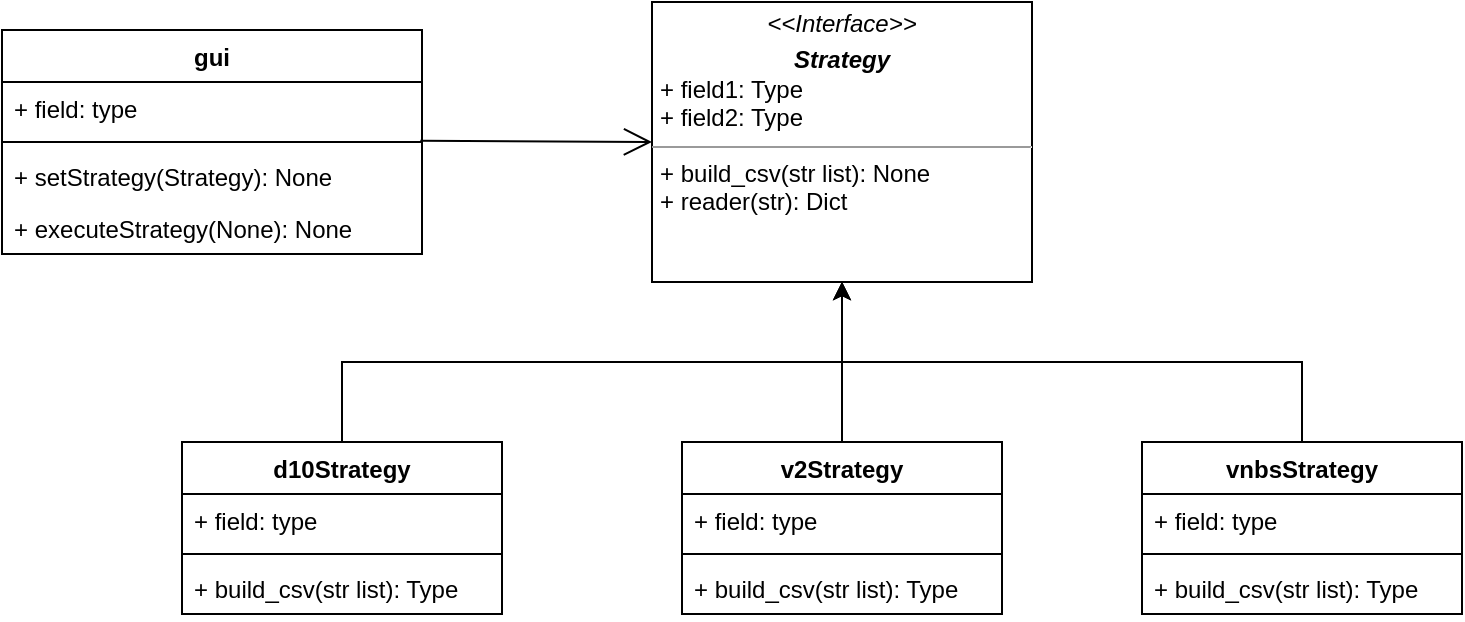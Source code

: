 <mxfile version="13.1.1" type="github"><diagram id="JsWN-tbXY-I15ZKifiaE" name="Page-1"><mxGraphModel dx="782" dy="437" grid="1" gridSize="10" guides="1" tooltips="1" connect="1" arrows="1" fold="1" page="1" pageScale="1" pageWidth="850" pageHeight="1100" math="0" shadow="0"><root><mxCell id="0"/><mxCell id="1" parent="0"/><mxCell id="N8Q8ZHXW90IE4-nqD_nr-15" value="&lt;p style=&quot;margin: 0px ; margin-top: 4px ; text-align: center&quot;&gt;&lt;i&gt;&amp;lt;&amp;lt;Interface&amp;gt;&amp;gt;&lt;/i&gt;&lt;br&gt;&lt;/p&gt;&lt;p style=&quot;margin: 0px ; margin-top: 4px ; text-align: center&quot;&gt;&lt;i&gt;&lt;b&gt;Strategy&lt;/b&gt;&lt;/i&gt;&lt;/p&gt;&lt;p style=&quot;margin: 0px ; margin-left: 4px&quot;&gt;+ field1: Type&lt;br&gt;+ field2: Type&lt;/p&gt;&lt;hr size=&quot;1&quot;&gt;&lt;p style=&quot;margin: 0px ; margin-left: 4px&quot;&gt;+ build_csv(str list): None&lt;br&gt;+ reader(str): Dict&lt;/p&gt;" style="verticalAlign=top;align=left;overflow=fill;fontSize=12;fontFamily=Helvetica;html=1;" vertex="1" parent="1"><mxGeometry x="345" y="20" width="190" height="140" as="geometry"/></mxCell><mxCell id="N8Q8ZHXW90IE4-nqD_nr-26" value="" style="edgeStyle=orthogonalEdgeStyle;rounded=0;orthogonalLoop=1;jettySize=auto;html=1;" edge="1" parent="1" source="N8Q8ZHXW90IE4-nqD_nr-6"><mxGeometry relative="1" as="geometry"><mxPoint x="440" y="160" as="targetPoint"/></mxGeometry></mxCell><mxCell id="N8Q8ZHXW90IE4-nqD_nr-29" style="edgeStyle=orthogonalEdgeStyle;rounded=0;orthogonalLoop=1;jettySize=auto;html=1;exitX=0.5;exitY=0;exitDx=0;exitDy=0;entryX=0.5;entryY=1;entryDx=0;entryDy=0;" edge="1" parent="1" source="N8Q8ZHXW90IE4-nqD_nr-10" target="N8Q8ZHXW90IE4-nqD_nr-15"><mxGeometry relative="1" as="geometry"/></mxCell><mxCell id="N8Q8ZHXW90IE4-nqD_nr-10" value="vnbsStrategy" style="swimlane;fontStyle=1;align=center;verticalAlign=top;childLayout=stackLayout;horizontal=1;startSize=26;horizontalStack=0;resizeParent=1;resizeParentMax=0;resizeLast=0;collapsible=1;marginBottom=0;" vertex="1" parent="1"><mxGeometry x="590" y="240" width="160" height="86" as="geometry"/></mxCell><mxCell id="N8Q8ZHXW90IE4-nqD_nr-11" value="+ field: type" style="text;strokeColor=none;fillColor=none;align=left;verticalAlign=top;spacingLeft=4;spacingRight=4;overflow=hidden;rotatable=0;points=[[0,0.5],[1,0.5]];portConstraint=eastwest;" vertex="1" parent="N8Q8ZHXW90IE4-nqD_nr-10"><mxGeometry y="26" width="160" height="26" as="geometry"/></mxCell><mxCell id="N8Q8ZHXW90IE4-nqD_nr-12" value="" style="line;strokeWidth=1;fillColor=none;align=left;verticalAlign=middle;spacingTop=-1;spacingLeft=3;spacingRight=3;rotatable=0;labelPosition=right;points=[];portConstraint=eastwest;" vertex="1" parent="N8Q8ZHXW90IE4-nqD_nr-10"><mxGeometry y="52" width="160" height="8" as="geometry"/></mxCell><mxCell id="N8Q8ZHXW90IE4-nqD_nr-13" value="+ build_csv(str list): Type" style="text;strokeColor=none;fillColor=none;align=left;verticalAlign=top;spacingLeft=4;spacingRight=4;overflow=hidden;rotatable=0;points=[[0,0.5],[1,0.5]];portConstraint=eastwest;" vertex="1" parent="N8Q8ZHXW90IE4-nqD_nr-10"><mxGeometry y="60" width="160" height="26" as="geometry"/></mxCell><mxCell id="N8Q8ZHXW90IE4-nqD_nr-28" style="edgeStyle=orthogonalEdgeStyle;rounded=0;orthogonalLoop=1;jettySize=auto;html=1;exitX=0.5;exitY=0;exitDx=0;exitDy=0;entryX=0.5;entryY=1;entryDx=0;entryDy=0;" edge="1" parent="1" source="N8Q8ZHXW90IE4-nqD_nr-1" target="N8Q8ZHXW90IE4-nqD_nr-15"><mxGeometry relative="1" as="geometry"/></mxCell><mxCell id="N8Q8ZHXW90IE4-nqD_nr-1" value="d10Strategy" style="swimlane;fontStyle=1;align=center;verticalAlign=top;childLayout=stackLayout;horizontal=1;startSize=26;horizontalStack=0;resizeParent=1;resizeParentMax=0;resizeLast=0;collapsible=1;marginBottom=0;" vertex="1" parent="1"><mxGeometry x="110" y="240" width="160" height="86" as="geometry"/></mxCell><mxCell id="N8Q8ZHXW90IE4-nqD_nr-2" value="+ field: type" style="text;strokeColor=none;fillColor=none;align=left;verticalAlign=top;spacingLeft=4;spacingRight=4;overflow=hidden;rotatable=0;points=[[0,0.5],[1,0.5]];portConstraint=eastwest;" vertex="1" parent="N8Q8ZHXW90IE4-nqD_nr-1"><mxGeometry y="26" width="160" height="26" as="geometry"/></mxCell><mxCell id="N8Q8ZHXW90IE4-nqD_nr-3" value="" style="line;strokeWidth=1;fillColor=none;align=left;verticalAlign=middle;spacingTop=-1;spacingLeft=3;spacingRight=3;rotatable=0;labelPosition=right;points=[];portConstraint=eastwest;" vertex="1" parent="N8Q8ZHXW90IE4-nqD_nr-1"><mxGeometry y="52" width="160" height="8" as="geometry"/></mxCell><mxCell id="N8Q8ZHXW90IE4-nqD_nr-4" value="+ build_csv(str list): Type" style="text;strokeColor=none;fillColor=none;align=left;verticalAlign=top;spacingLeft=4;spacingRight=4;overflow=hidden;rotatable=0;points=[[0,0.5],[1,0.5]];portConstraint=eastwest;" vertex="1" parent="N8Q8ZHXW90IE4-nqD_nr-1"><mxGeometry y="60" width="160" height="26" as="geometry"/></mxCell><mxCell id="N8Q8ZHXW90IE4-nqD_nr-6" value="v2Strategy" style="swimlane;fontStyle=1;align=center;verticalAlign=top;childLayout=stackLayout;horizontal=1;startSize=26;horizontalStack=0;resizeParent=1;resizeParentMax=0;resizeLast=0;collapsible=1;marginBottom=0;" vertex="1" parent="1"><mxGeometry x="360" y="240" width="160" height="86" as="geometry"/></mxCell><mxCell id="N8Q8ZHXW90IE4-nqD_nr-7" value="+ field: type" style="text;strokeColor=none;fillColor=none;align=left;verticalAlign=top;spacingLeft=4;spacingRight=4;overflow=hidden;rotatable=0;points=[[0,0.5],[1,0.5]];portConstraint=eastwest;" vertex="1" parent="N8Q8ZHXW90IE4-nqD_nr-6"><mxGeometry y="26" width="160" height="26" as="geometry"/></mxCell><mxCell id="N8Q8ZHXW90IE4-nqD_nr-8" value="" style="line;strokeWidth=1;fillColor=none;align=left;verticalAlign=middle;spacingTop=-1;spacingLeft=3;spacingRight=3;rotatable=0;labelPosition=right;points=[];portConstraint=eastwest;" vertex="1" parent="N8Q8ZHXW90IE4-nqD_nr-6"><mxGeometry y="52" width="160" height="8" as="geometry"/></mxCell><mxCell id="N8Q8ZHXW90IE4-nqD_nr-9" value="+ build_csv(str list): Type" style="text;strokeColor=none;fillColor=none;align=left;verticalAlign=top;spacingLeft=4;spacingRight=4;overflow=hidden;rotatable=0;points=[[0,0.5],[1,0.5]];portConstraint=eastwest;" vertex="1" parent="N8Q8ZHXW90IE4-nqD_nr-6"><mxGeometry y="60" width="160" height="26" as="geometry"/></mxCell><mxCell id="N8Q8ZHXW90IE4-nqD_nr-39" value="" style="endArrow=open;endFill=1;endSize=12;html=1;exitX=0.996;exitY=0.417;exitDx=0;exitDy=0;exitPerimeter=0;entryX=0;entryY=0.5;entryDx=0;entryDy=0;" edge="1" parent="1" source="N8Q8ZHXW90IE4-nqD_nr-33" target="N8Q8ZHXW90IE4-nqD_nr-15"><mxGeometry width="160" relative="1" as="geometry"><mxPoint x="210" y="89.5" as="sourcePoint"/><mxPoint x="340" y="90" as="targetPoint"/></mxGeometry></mxCell><mxCell id="N8Q8ZHXW90IE4-nqD_nr-31" value="gui" style="swimlane;fontStyle=1;align=center;verticalAlign=top;childLayout=stackLayout;horizontal=1;startSize=26;horizontalStack=0;resizeParent=1;resizeParentMax=0;resizeLast=0;collapsible=1;marginBottom=0;" vertex="1" parent="1"><mxGeometry x="20" y="34" width="210" height="112" as="geometry"/></mxCell><mxCell id="N8Q8ZHXW90IE4-nqD_nr-32" value="+ field: type" style="text;strokeColor=none;fillColor=none;align=left;verticalAlign=top;spacingLeft=4;spacingRight=4;overflow=hidden;rotatable=0;points=[[0,0.5],[1,0.5]];portConstraint=eastwest;" vertex="1" parent="N8Q8ZHXW90IE4-nqD_nr-31"><mxGeometry y="26" width="210" height="26" as="geometry"/></mxCell><mxCell id="N8Q8ZHXW90IE4-nqD_nr-33" value="" style="line;strokeWidth=1;fillColor=none;align=left;verticalAlign=middle;spacingTop=-1;spacingLeft=3;spacingRight=3;rotatable=0;labelPosition=right;points=[];portConstraint=eastwest;" vertex="1" parent="N8Q8ZHXW90IE4-nqD_nr-31"><mxGeometry y="52" width="210" height="8" as="geometry"/></mxCell><mxCell id="N8Q8ZHXW90IE4-nqD_nr-34" value="+ setStrategy(Strategy): None" style="text;strokeColor=none;fillColor=none;align=left;verticalAlign=top;spacingLeft=4;spacingRight=4;overflow=hidden;rotatable=0;points=[[0,0.5],[1,0.5]];portConstraint=eastwest;" vertex="1" parent="N8Q8ZHXW90IE4-nqD_nr-31"><mxGeometry y="60" width="210" height="26" as="geometry"/></mxCell><mxCell id="N8Q8ZHXW90IE4-nqD_nr-41" value="+ executeStrategy(None): None" style="text;strokeColor=none;fillColor=none;align=left;verticalAlign=top;spacingLeft=4;spacingRight=4;overflow=hidden;rotatable=0;points=[[0,0.5],[1,0.5]];portConstraint=eastwest;" vertex="1" parent="N8Q8ZHXW90IE4-nqD_nr-31"><mxGeometry y="86" width="210" height="26" as="geometry"/></mxCell></root></mxGraphModel></diagram></mxfile>